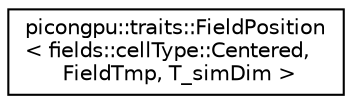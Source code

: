 digraph "Graphical Class Hierarchy"
{
 // LATEX_PDF_SIZE
  edge [fontname="Helvetica",fontsize="10",labelfontname="Helvetica",labelfontsize="10"];
  node [fontname="Helvetica",fontsize="10",shape=record];
  rankdir="LR";
  Node0 [label="picongpu::traits::FieldPosition\l\< fields::cellType::Centered,\l FieldTmp, T_simDim \>",height=0.2,width=0.4,color="black", fillcolor="white", style="filled",URL="$structpicongpu_1_1traits_1_1_field_position_3_01fields_1_1cell_type_1_1_centered_00_01_field_tmp_00_01_t__sim_dim_01_4.html",tooltip="position (floatD_X in case of T_simDim == simDim) in cell, wrapped in one-component vector since it's..."];
}
